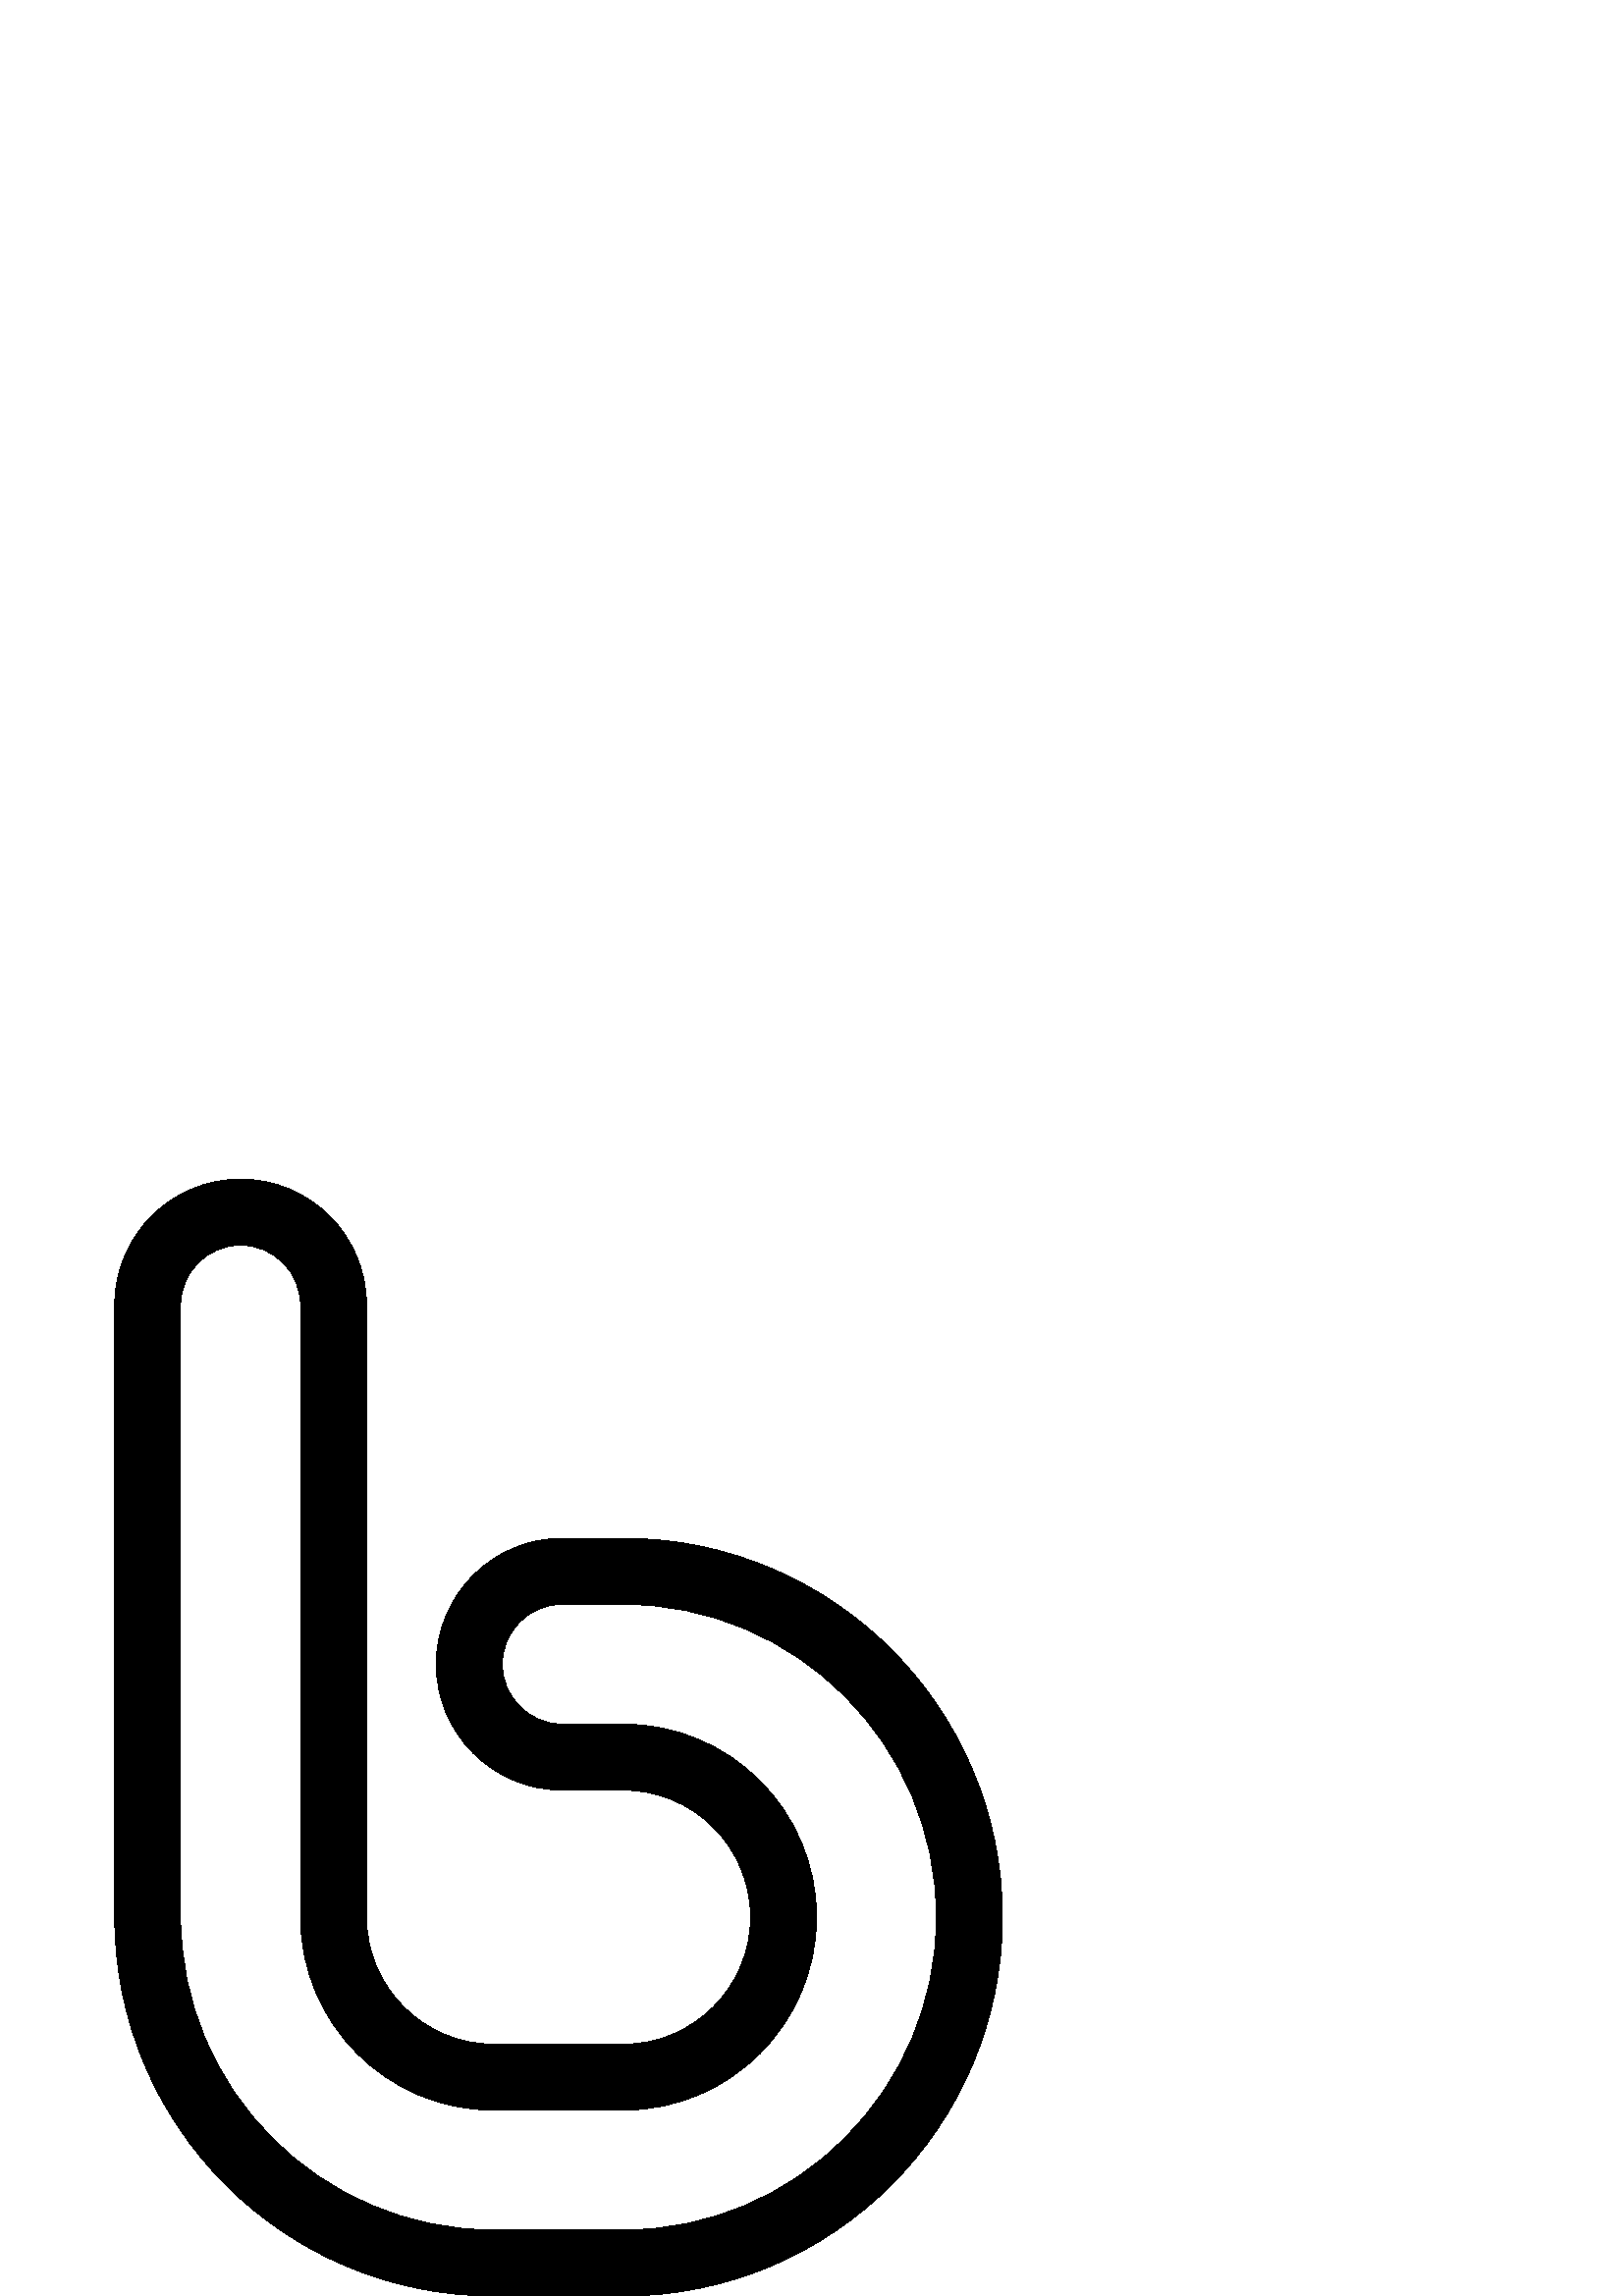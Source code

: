 %!PS-Adobe-3.0 EPSF-3.0
%%Pages: 1
%%DocumentData: Clean7Bit
%%LanguageLevel: 2
%%BoundingBox: 42 -1 368 410
%%EndComments
%%BeginProlog
save
50 dict begin
/q { gsave } bind def
/Q { grestore } bind def
/cm { 6 array astore concat } bind def
/w { setlinewidth } bind def
/J { setlinecap } bind def
/j { setlinejoin } bind def
/M { setmiterlimit } bind def
/d { setdash } bind def
/m { moveto } bind def
/l { lineto } bind def
/c { curveto } bind def
/h { closepath } bind def
/re { exch dup neg 3 1 roll 5 3 roll moveto 0 rlineto
      0 exch rlineto 0 rlineto closepath } bind def
/S { stroke } bind def
/f { fill } bind def
/f* { eofill } bind def
/n { newpath } bind def
/W { clip } bind def
/W* { eoclip } bind def
/BT { } bind def
/ET { } bind def
/pdfmark where { pop globaldict /?pdfmark /exec load put }
    { globaldict begin /?pdfmark /pop load def /pdfmark
    /cleartomark load def end } ifelse
/BDC { mark 3 1 roll /BDC pdfmark } bind def
/EMC { mark /EMC pdfmark } bind def
/cairo_store_point { /cairo_point_y exch def /cairo_point_x exch def } def
/Tj { show currentpoint cairo_store_point } bind def
/TJ {
  {
    dup
    type /stringtype eq
    { show } { -0.001 mul 0 cairo_font_matrix dtransform rmoveto } ifelse
  } forall
  currentpoint cairo_store_point
} bind def
/cairo_selectfont { cairo_font_matrix aload pop pop pop 0 0 6 array astore
    cairo_font exch selectfont cairo_point_x cairo_point_y moveto } bind def
/Tf { pop /cairo_font exch def /cairo_font_matrix where
      { pop cairo_selectfont } if } bind def
/Td { matrix translate cairo_font_matrix matrix concatmatrix dup
      /cairo_font_matrix exch def dup 4 get exch 5 get cairo_store_point
      /cairo_font where { pop cairo_selectfont } if } bind def
/Tm { 2 copy 8 2 roll 6 array astore /cairo_font_matrix exch def
      cairo_store_point /cairo_font where { pop cairo_selectfont } if } bind def
/g { setgray } bind def
/rg { setrgbcolor } bind def
/d1 { setcachedevice } bind def
%%EndProlog
%%BeginSetup
%%EndSetup
%%Page: 1 1
%%BeginPageSetup
%%PageBoundingBox: 42 -1 368 410
%%EndPageSetup
q 42 -1 326 411 rectclip q
0 g
228.613 277.877 m 206.137 277.877 l 180.676 277.877 159.965 257.166 159.965
 231.705 c 159.965 206.245 180.68 185.534 206.137 185.534 c 228.613 185.534
 l 254.305 185.534 275.207 164.631 275.207 138.94 c 275.207 113.245 254.305
 92.346 228.613 92.346 c 180.988 92.346 l 155.297 92.346 134.395 113.248
 134.395 138.94 c 134.395 363.428 l 134.395 388.889 113.68 409.6 88.223 
409.6 c 62.762 409.6 42.051 388.889 42.051 363.428 c 42.051 138.94 l 42.051
 62.327 104.375 -0.002 180.988 -0.002 c 228.613 -0.002 l 305.223 -0.002 
367.551 62.327 367.551 138.94 c 367.551 215.549 305.223 277.877 228.613 
277.877 c h
228.613 24.19 m 180.988 24.19 l 117.715 24.19 66.238 75.666 66.238 138.94
 c 66.238 363.428 l 66.238 375.549 76.102 385.413 88.223 385.413 c 100.344
 385.413 110.207 375.549 110.207 363.428 c 110.207 138.94 l 110.207 99.909
 141.961 68.155 180.988 68.155 c 228.613 68.155 l 267.641 68.155 299.395
 99.909 299.395 138.94 c 299.395 177.967 267.641 209.721 228.613 209.721
 c 206.137 209.721 l 194.016 209.721 184.156 219.58 184.156 231.705 c 184.156
 243.827 194.016 253.69 206.137 253.69 c 228.613 253.69 l 291.887 253.69
 343.363 202.213 343.363 138.94 c 343.363 75.666 291.887 24.19 228.613 24.19
 c h
228.613 24.19 m f
Q Q
showpage
%%Trailer
end restore
%%EOF
